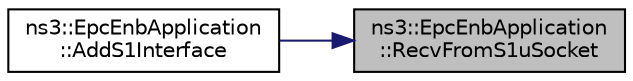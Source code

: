 digraph "ns3::EpcEnbApplication::RecvFromS1uSocket"
{
 // LATEX_PDF_SIZE
  edge [fontname="Helvetica",fontsize="10",labelfontname="Helvetica",labelfontsize="10"];
  node [fontname="Helvetica",fontsize="10",shape=record];
  rankdir="RL";
  Node1 [label="ns3::EpcEnbApplication\l::RecvFromS1uSocket",height=0.2,width=0.4,color="black", fillcolor="grey75", style="filled", fontcolor="black",tooltip="Method to be assigned to the recv callback of the S1-U socket."];
  Node1 -> Node2 [dir="back",color="midnightblue",fontsize="10",style="solid",fontname="Helvetica"];
  Node2 [label="ns3::EpcEnbApplication\l::AddS1Interface",height=0.2,width=0.4,color="black", fillcolor="white", style="filled",URL="$classns3_1_1_epc_enb_application.html#a5d1d07fdcaacfc14b80f7347474ab7d3",tooltip="Add a S1-U interface to the eNB."];
}
